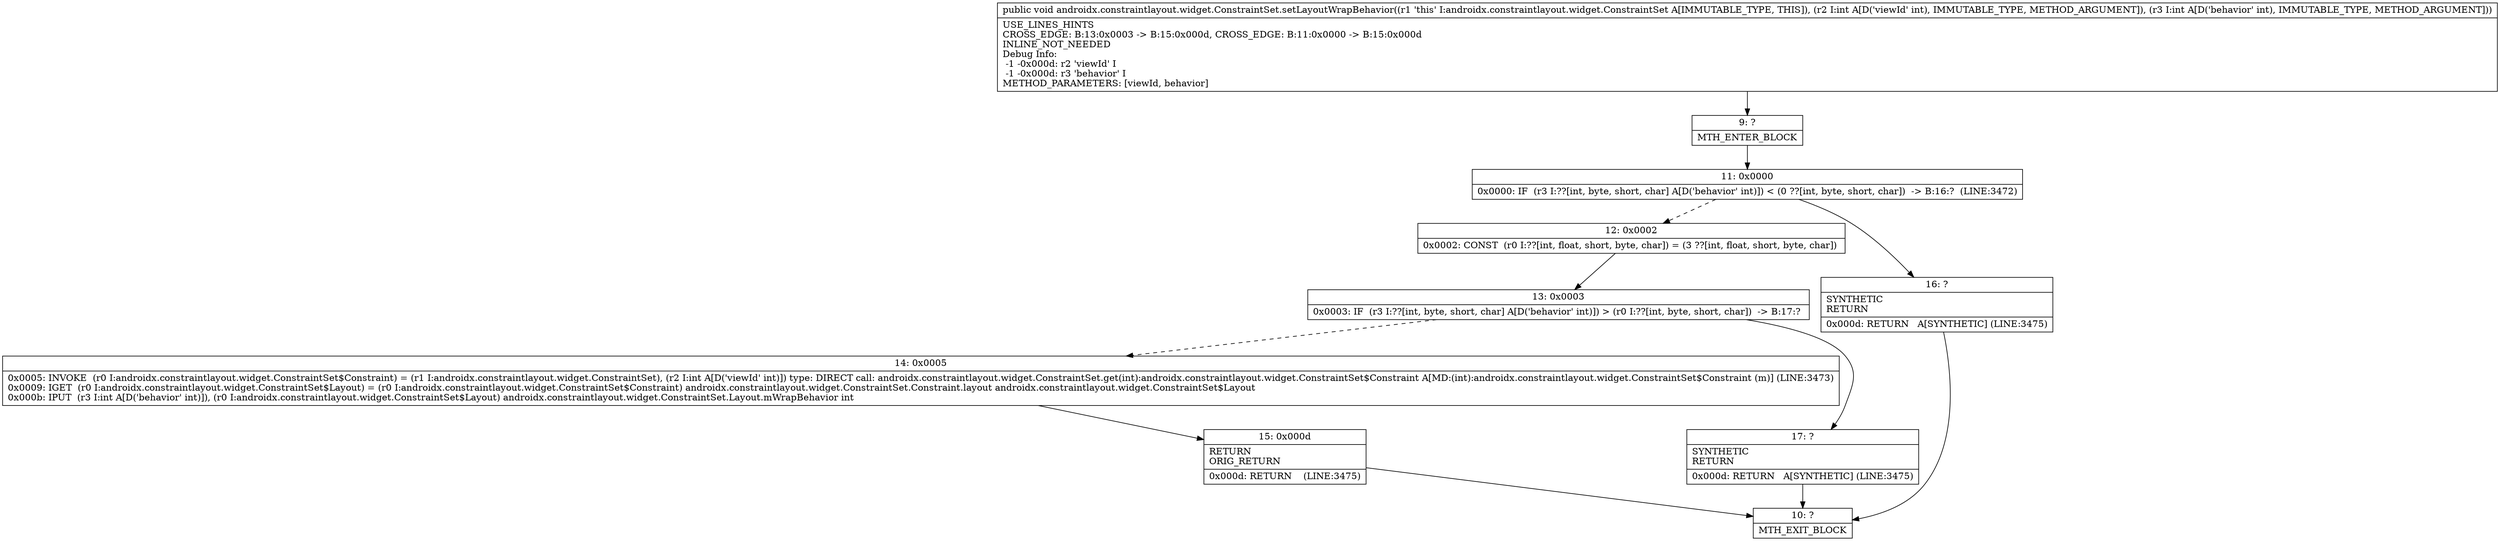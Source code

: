 digraph "CFG forandroidx.constraintlayout.widget.ConstraintSet.setLayoutWrapBehavior(II)V" {
Node_9 [shape=record,label="{9\:\ ?|MTH_ENTER_BLOCK\l}"];
Node_11 [shape=record,label="{11\:\ 0x0000|0x0000: IF  (r3 I:??[int, byte, short, char] A[D('behavior' int)]) \< (0 ??[int, byte, short, char])  \-\> B:16:?  (LINE:3472)\l}"];
Node_12 [shape=record,label="{12\:\ 0x0002|0x0002: CONST  (r0 I:??[int, float, short, byte, char]) = (3 ??[int, float, short, byte, char]) \l}"];
Node_13 [shape=record,label="{13\:\ 0x0003|0x0003: IF  (r3 I:??[int, byte, short, char] A[D('behavior' int)]) \> (r0 I:??[int, byte, short, char])  \-\> B:17:? \l}"];
Node_14 [shape=record,label="{14\:\ 0x0005|0x0005: INVOKE  (r0 I:androidx.constraintlayout.widget.ConstraintSet$Constraint) = (r1 I:androidx.constraintlayout.widget.ConstraintSet), (r2 I:int A[D('viewId' int)]) type: DIRECT call: androidx.constraintlayout.widget.ConstraintSet.get(int):androidx.constraintlayout.widget.ConstraintSet$Constraint A[MD:(int):androidx.constraintlayout.widget.ConstraintSet$Constraint (m)] (LINE:3473)\l0x0009: IGET  (r0 I:androidx.constraintlayout.widget.ConstraintSet$Layout) = (r0 I:androidx.constraintlayout.widget.ConstraintSet$Constraint) androidx.constraintlayout.widget.ConstraintSet.Constraint.layout androidx.constraintlayout.widget.ConstraintSet$Layout \l0x000b: IPUT  (r3 I:int A[D('behavior' int)]), (r0 I:androidx.constraintlayout.widget.ConstraintSet$Layout) androidx.constraintlayout.widget.ConstraintSet.Layout.mWrapBehavior int \l}"];
Node_15 [shape=record,label="{15\:\ 0x000d|RETURN\lORIG_RETURN\l|0x000d: RETURN    (LINE:3475)\l}"];
Node_10 [shape=record,label="{10\:\ ?|MTH_EXIT_BLOCK\l}"];
Node_17 [shape=record,label="{17\:\ ?|SYNTHETIC\lRETURN\l|0x000d: RETURN   A[SYNTHETIC] (LINE:3475)\l}"];
Node_16 [shape=record,label="{16\:\ ?|SYNTHETIC\lRETURN\l|0x000d: RETURN   A[SYNTHETIC] (LINE:3475)\l}"];
MethodNode[shape=record,label="{public void androidx.constraintlayout.widget.ConstraintSet.setLayoutWrapBehavior((r1 'this' I:androidx.constraintlayout.widget.ConstraintSet A[IMMUTABLE_TYPE, THIS]), (r2 I:int A[D('viewId' int), IMMUTABLE_TYPE, METHOD_ARGUMENT]), (r3 I:int A[D('behavior' int), IMMUTABLE_TYPE, METHOD_ARGUMENT]))  | USE_LINES_HINTS\lCROSS_EDGE: B:13:0x0003 \-\> B:15:0x000d, CROSS_EDGE: B:11:0x0000 \-\> B:15:0x000d\lINLINE_NOT_NEEDED\lDebug Info:\l  \-1 \-0x000d: r2 'viewId' I\l  \-1 \-0x000d: r3 'behavior' I\lMETHOD_PARAMETERS: [viewId, behavior]\l}"];
MethodNode -> Node_9;Node_9 -> Node_11;
Node_11 -> Node_12[style=dashed];
Node_11 -> Node_16;
Node_12 -> Node_13;
Node_13 -> Node_14[style=dashed];
Node_13 -> Node_17;
Node_14 -> Node_15;
Node_15 -> Node_10;
Node_17 -> Node_10;
Node_16 -> Node_10;
}

